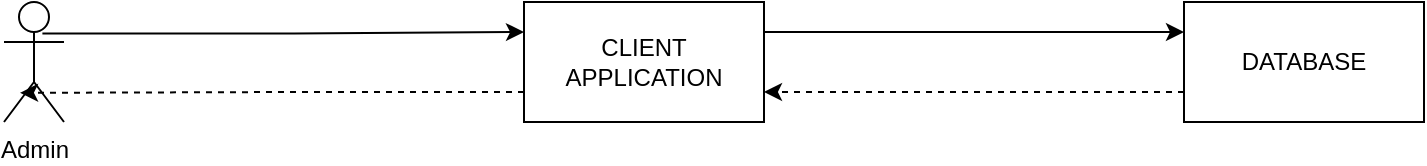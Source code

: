 <mxfile version="20.6.0" type="github">
  <diagram id="xwFy7spw9Hz2rB87lVYp" name="Page-1">
    <mxGraphModel dx="1038" dy="521" grid="1" gridSize="10" guides="1" tooltips="1" connect="1" arrows="1" fold="1" page="1" pageScale="1" pageWidth="850" pageHeight="1100" math="0" shadow="0">
      <root>
        <mxCell id="0" />
        <mxCell id="1" parent="0" />
        <mxCell id="xvxeSDme5p-jJuDc8yWa-1" value="Admin" style="shape=umlActor;verticalLabelPosition=bottom;verticalAlign=top;html=1;" vertex="1" parent="1">
          <mxGeometry x="70" y="230" width="30" height="60" as="geometry" />
        </mxCell>
        <mxCell id="xvxeSDme5p-jJuDc8yWa-5" style="edgeStyle=orthogonalEdgeStyle;rounded=0;orthogonalLoop=1;jettySize=auto;html=1;exitX=0.64;exitY=0.263;exitDx=0;exitDy=0;entryX=0;entryY=0.25;entryDx=0;entryDy=0;exitPerimeter=0;" edge="1" parent="1" source="xvxeSDme5p-jJuDc8yWa-1" target="xvxeSDme5p-jJuDc8yWa-2">
          <mxGeometry relative="1" as="geometry" />
        </mxCell>
        <mxCell id="xvxeSDme5p-jJuDc8yWa-6" style="edgeStyle=orthogonalEdgeStyle;rounded=0;orthogonalLoop=1;jettySize=auto;html=1;exitX=0;exitY=0.75;exitDx=0;exitDy=0;entryX=0.267;entryY=0.757;entryDx=0;entryDy=0;entryPerimeter=0;dashed=1;" edge="1" parent="1" source="xvxeSDme5p-jJuDc8yWa-2" target="xvxeSDme5p-jJuDc8yWa-1">
          <mxGeometry relative="1" as="geometry" />
        </mxCell>
        <mxCell id="xvxeSDme5p-jJuDc8yWa-7" style="edgeStyle=orthogonalEdgeStyle;rounded=0;orthogonalLoop=1;jettySize=auto;html=1;exitX=1;exitY=0.25;exitDx=0;exitDy=0;entryX=0;entryY=0.25;entryDx=0;entryDy=0;" edge="1" parent="1" source="xvxeSDme5p-jJuDc8yWa-2" target="xvxeSDme5p-jJuDc8yWa-3">
          <mxGeometry relative="1" as="geometry" />
        </mxCell>
        <mxCell id="xvxeSDme5p-jJuDc8yWa-2" value="CLIENT APPLICATION" style="rounded=0;whiteSpace=wrap;html=1;" vertex="1" parent="1">
          <mxGeometry x="330" y="230" width="120" height="60" as="geometry" />
        </mxCell>
        <mxCell id="xvxeSDme5p-jJuDc8yWa-8" style="edgeStyle=orthogonalEdgeStyle;rounded=0;orthogonalLoop=1;jettySize=auto;html=1;exitX=0;exitY=0.75;exitDx=0;exitDy=0;entryX=1;entryY=0.75;entryDx=0;entryDy=0;dashed=1;" edge="1" parent="1" source="xvxeSDme5p-jJuDc8yWa-3" target="xvxeSDme5p-jJuDc8yWa-2">
          <mxGeometry relative="1" as="geometry" />
        </mxCell>
        <mxCell id="xvxeSDme5p-jJuDc8yWa-3" value="DATABASE" style="rounded=0;whiteSpace=wrap;html=1;" vertex="1" parent="1">
          <mxGeometry x="660" y="230" width="120" height="60" as="geometry" />
        </mxCell>
      </root>
    </mxGraphModel>
  </diagram>
</mxfile>

